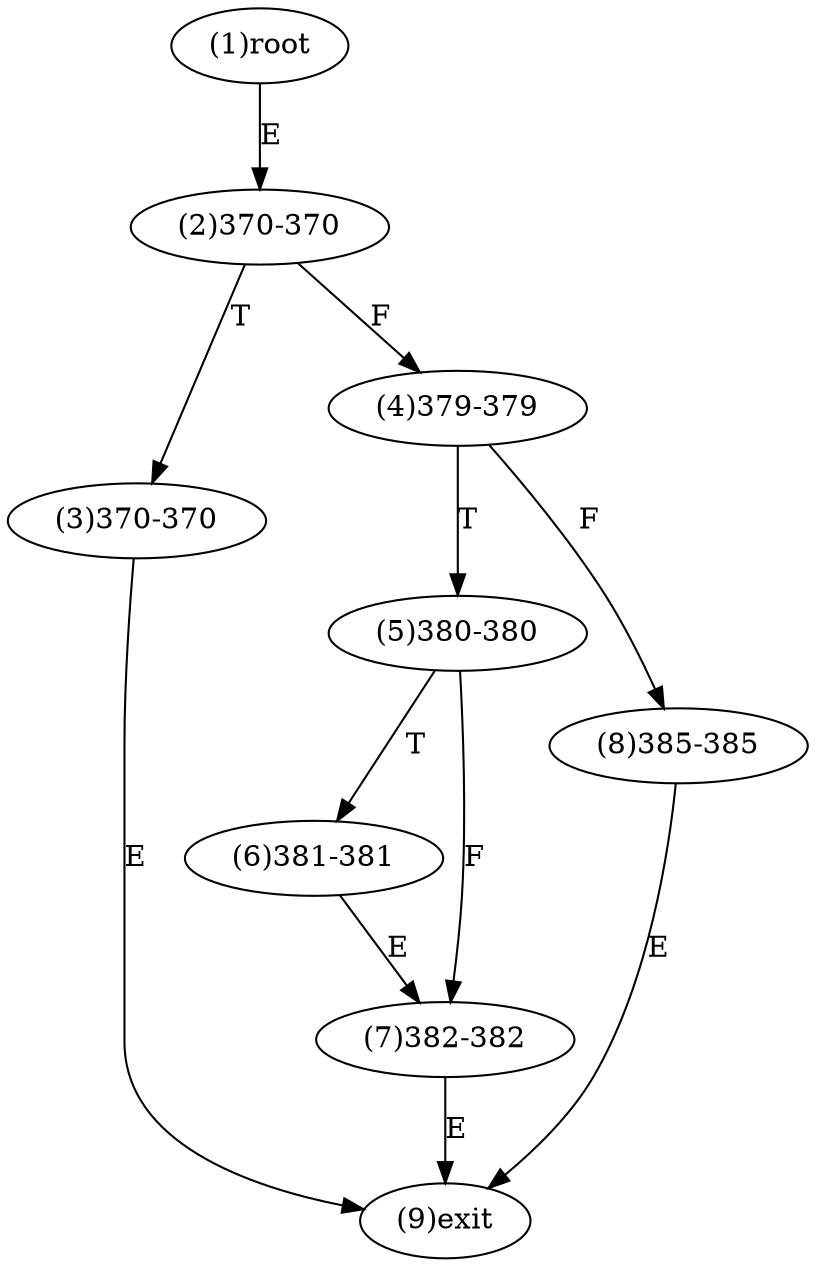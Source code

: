 digraph "" { 
1[ label="(1)root"];
2[ label="(2)370-370"];
3[ label="(3)370-370"];
4[ label="(4)379-379"];
5[ label="(5)380-380"];
6[ label="(6)381-381"];
7[ label="(7)382-382"];
8[ label="(8)385-385"];
9[ label="(9)exit"];
1->2[ label="E"];
2->4[ label="F"];
2->3[ label="T"];
3->9[ label="E"];
4->8[ label="F"];
4->5[ label="T"];
5->7[ label="F"];
5->6[ label="T"];
6->7[ label="E"];
7->9[ label="E"];
8->9[ label="E"];
}